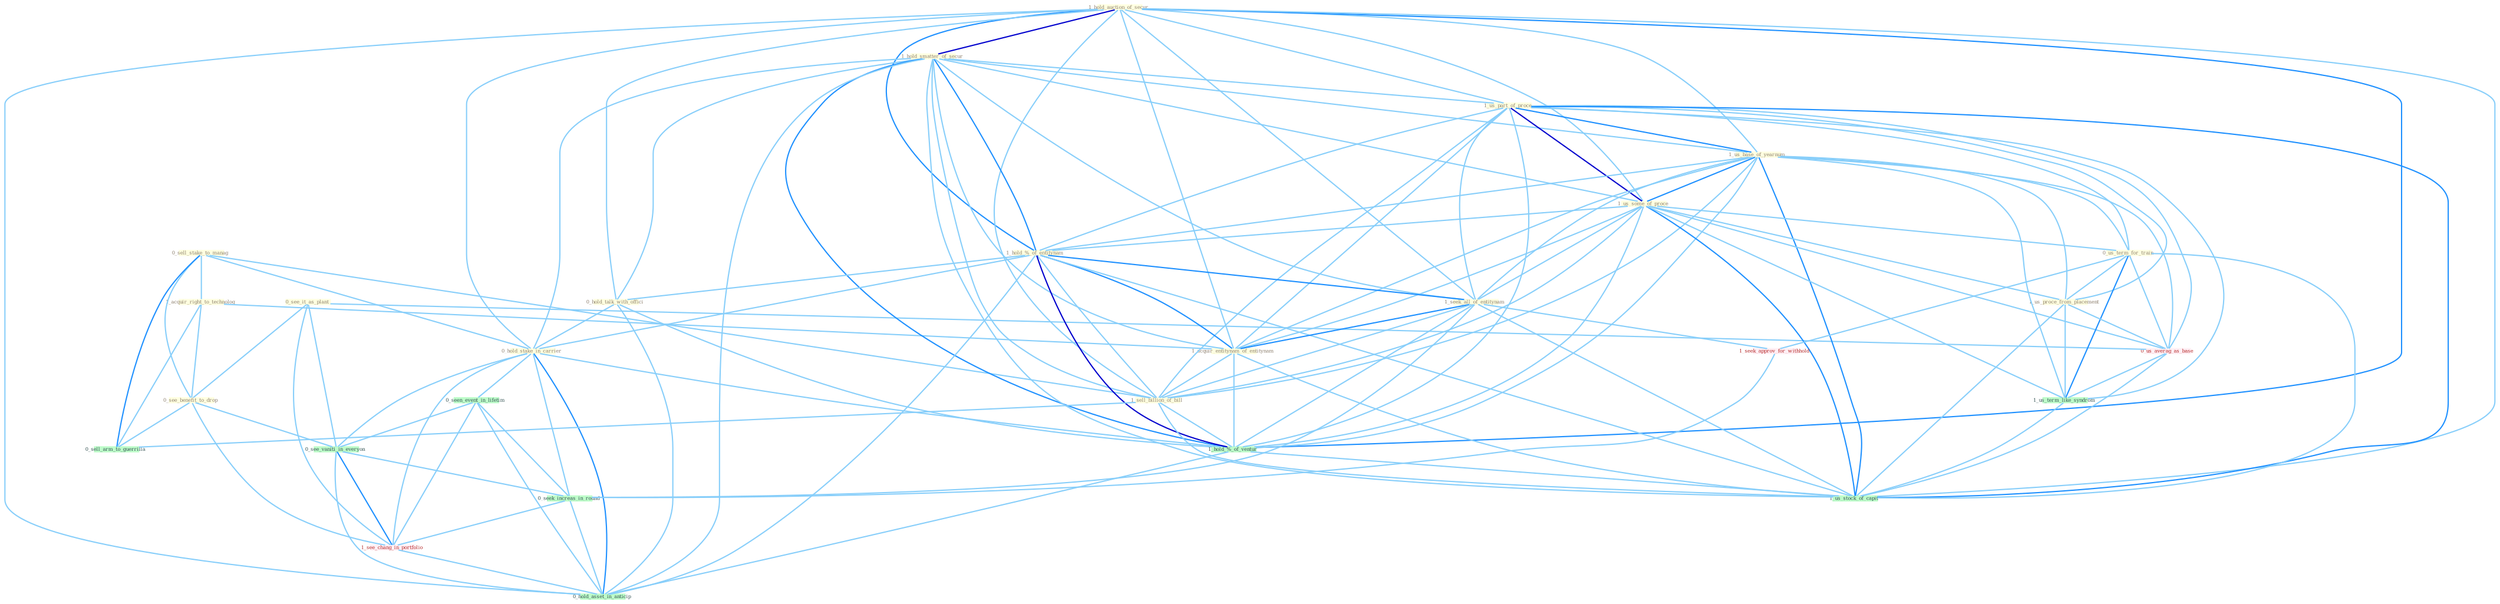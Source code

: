 Graph G{ 
    node
    [shape=polygon,style=filled,width=.5,height=.06,color="#BDFCC9",fixedsize=true,fontsize=4,
    fontcolor="#2f4f4f"];
    {node
    [color="#ffffe0", fontcolor="#8b7d6b"] "0_sell_stake_to_manag " "1_hold_auction_of_secur " "1_acquir_right_to_technolog " "0_see_it_as_plant " "1_hold_smatter_of_secur " "1_us_part_of_proce " "1_us_base_of_yearnum " "1_us_some_of_proce " "1_hold_%_of_entitynam " "0_us_term_for_train " "1_seek_all_of_entitynam " "0_see_benefit_to_drop " "1_us_proce_from_placement " "0_hold_talk_with_offici " "1_acquir_entitynam_of_entitynam " "0_hold_stake_in_carrier " "1_sell_billion_of_bill "}
{node [color="#fff0f5", fontcolor="#b22222"] "0_us_averag_as_base " "1_seek_approv_for_withhold " "1_see_chang_in_portfolio "}
edge [color="#B0E2FF"];

	"0_sell_stake_to_manag " -- "1_acquir_right_to_technolog " [w="1", color="#87cefa" ];
	"0_sell_stake_to_manag " -- "0_see_benefit_to_drop " [w="1", color="#87cefa" ];
	"0_sell_stake_to_manag " -- "0_hold_stake_in_carrier " [w="1", color="#87cefa" ];
	"0_sell_stake_to_manag " -- "1_sell_billion_of_bill " [w="1", color="#87cefa" ];
	"0_sell_stake_to_manag " -- "0_sell_arm_to_guerrilla " [w="2", color="#1e90ff" , len=0.8];
	"1_hold_auction_of_secur " -- "1_hold_smatter_of_secur " [w="3", color="#0000cd" , len=0.6];
	"1_hold_auction_of_secur " -- "1_us_part_of_proce " [w="1", color="#87cefa" ];
	"1_hold_auction_of_secur " -- "1_us_base_of_yearnum " [w="1", color="#87cefa" ];
	"1_hold_auction_of_secur " -- "1_us_some_of_proce " [w="1", color="#87cefa" ];
	"1_hold_auction_of_secur " -- "1_hold_%_of_entitynam " [w="2", color="#1e90ff" , len=0.8];
	"1_hold_auction_of_secur " -- "1_seek_all_of_entitynam " [w="1", color="#87cefa" ];
	"1_hold_auction_of_secur " -- "0_hold_talk_with_offici " [w="1", color="#87cefa" ];
	"1_hold_auction_of_secur " -- "1_acquir_entitynam_of_entitynam " [w="1", color="#87cefa" ];
	"1_hold_auction_of_secur " -- "0_hold_stake_in_carrier " [w="1", color="#87cefa" ];
	"1_hold_auction_of_secur " -- "1_sell_billion_of_bill " [w="1", color="#87cefa" ];
	"1_hold_auction_of_secur " -- "1_hold_%_of_ventur " [w="2", color="#1e90ff" , len=0.8];
	"1_hold_auction_of_secur " -- "1_us_stock_of_capit " [w="1", color="#87cefa" ];
	"1_hold_auction_of_secur " -- "0_hold_asset_in_anticip " [w="1", color="#87cefa" ];
	"1_acquir_right_to_technolog " -- "0_see_benefit_to_drop " [w="1", color="#87cefa" ];
	"1_acquir_right_to_technolog " -- "1_acquir_entitynam_of_entitynam " [w="1", color="#87cefa" ];
	"1_acquir_right_to_technolog " -- "0_sell_arm_to_guerrilla " [w="1", color="#87cefa" ];
	"0_see_it_as_plant " -- "0_see_benefit_to_drop " [w="1", color="#87cefa" ];
	"0_see_it_as_plant " -- "0_us_averag_as_base " [w="1", color="#87cefa" ];
	"0_see_it_as_plant " -- "0_see_vaniti_in_everyon " [w="1", color="#87cefa" ];
	"0_see_it_as_plant " -- "1_see_chang_in_portfolio " [w="1", color="#87cefa" ];
	"1_hold_smatter_of_secur " -- "1_us_part_of_proce " [w="1", color="#87cefa" ];
	"1_hold_smatter_of_secur " -- "1_us_base_of_yearnum " [w="1", color="#87cefa" ];
	"1_hold_smatter_of_secur " -- "1_us_some_of_proce " [w="1", color="#87cefa" ];
	"1_hold_smatter_of_secur " -- "1_hold_%_of_entitynam " [w="2", color="#1e90ff" , len=0.8];
	"1_hold_smatter_of_secur " -- "1_seek_all_of_entitynam " [w="1", color="#87cefa" ];
	"1_hold_smatter_of_secur " -- "0_hold_talk_with_offici " [w="1", color="#87cefa" ];
	"1_hold_smatter_of_secur " -- "1_acquir_entitynam_of_entitynam " [w="1", color="#87cefa" ];
	"1_hold_smatter_of_secur " -- "0_hold_stake_in_carrier " [w="1", color="#87cefa" ];
	"1_hold_smatter_of_secur " -- "1_sell_billion_of_bill " [w="1", color="#87cefa" ];
	"1_hold_smatter_of_secur " -- "1_hold_%_of_ventur " [w="2", color="#1e90ff" , len=0.8];
	"1_hold_smatter_of_secur " -- "1_us_stock_of_capit " [w="1", color="#87cefa" ];
	"1_hold_smatter_of_secur " -- "0_hold_asset_in_anticip " [w="1", color="#87cefa" ];
	"1_us_part_of_proce " -- "1_us_base_of_yearnum " [w="2", color="#1e90ff" , len=0.8];
	"1_us_part_of_proce " -- "1_us_some_of_proce " [w="3", color="#0000cd" , len=0.6];
	"1_us_part_of_proce " -- "1_hold_%_of_entitynam " [w="1", color="#87cefa" ];
	"1_us_part_of_proce " -- "0_us_term_for_train " [w="1", color="#87cefa" ];
	"1_us_part_of_proce " -- "1_seek_all_of_entitynam " [w="1", color="#87cefa" ];
	"1_us_part_of_proce " -- "1_us_proce_from_placement " [w="1", color="#87cefa" ];
	"1_us_part_of_proce " -- "1_acquir_entitynam_of_entitynam " [w="1", color="#87cefa" ];
	"1_us_part_of_proce " -- "1_sell_billion_of_bill " [w="1", color="#87cefa" ];
	"1_us_part_of_proce " -- "0_us_averag_as_base " [w="1", color="#87cefa" ];
	"1_us_part_of_proce " -- "1_us_term_like_syndrom " [w="1", color="#87cefa" ];
	"1_us_part_of_proce " -- "1_hold_%_of_ventur " [w="1", color="#87cefa" ];
	"1_us_part_of_proce " -- "1_us_stock_of_capit " [w="2", color="#1e90ff" , len=0.8];
	"1_us_base_of_yearnum " -- "1_us_some_of_proce " [w="2", color="#1e90ff" , len=0.8];
	"1_us_base_of_yearnum " -- "1_hold_%_of_entitynam " [w="1", color="#87cefa" ];
	"1_us_base_of_yearnum " -- "0_us_term_for_train " [w="1", color="#87cefa" ];
	"1_us_base_of_yearnum " -- "1_seek_all_of_entitynam " [w="1", color="#87cefa" ];
	"1_us_base_of_yearnum " -- "1_us_proce_from_placement " [w="1", color="#87cefa" ];
	"1_us_base_of_yearnum " -- "1_acquir_entitynam_of_entitynam " [w="1", color="#87cefa" ];
	"1_us_base_of_yearnum " -- "1_sell_billion_of_bill " [w="1", color="#87cefa" ];
	"1_us_base_of_yearnum " -- "0_us_averag_as_base " [w="1", color="#87cefa" ];
	"1_us_base_of_yearnum " -- "1_us_term_like_syndrom " [w="1", color="#87cefa" ];
	"1_us_base_of_yearnum " -- "1_hold_%_of_ventur " [w="1", color="#87cefa" ];
	"1_us_base_of_yearnum " -- "1_us_stock_of_capit " [w="2", color="#1e90ff" , len=0.8];
	"1_us_some_of_proce " -- "1_hold_%_of_entitynam " [w="1", color="#87cefa" ];
	"1_us_some_of_proce " -- "0_us_term_for_train " [w="1", color="#87cefa" ];
	"1_us_some_of_proce " -- "1_seek_all_of_entitynam " [w="1", color="#87cefa" ];
	"1_us_some_of_proce " -- "1_us_proce_from_placement " [w="1", color="#87cefa" ];
	"1_us_some_of_proce " -- "1_acquir_entitynam_of_entitynam " [w="1", color="#87cefa" ];
	"1_us_some_of_proce " -- "1_sell_billion_of_bill " [w="1", color="#87cefa" ];
	"1_us_some_of_proce " -- "0_us_averag_as_base " [w="1", color="#87cefa" ];
	"1_us_some_of_proce " -- "1_us_term_like_syndrom " [w="1", color="#87cefa" ];
	"1_us_some_of_proce " -- "1_hold_%_of_ventur " [w="1", color="#87cefa" ];
	"1_us_some_of_proce " -- "1_us_stock_of_capit " [w="2", color="#1e90ff" , len=0.8];
	"1_hold_%_of_entitynam " -- "1_seek_all_of_entitynam " [w="2", color="#1e90ff" , len=0.8];
	"1_hold_%_of_entitynam " -- "0_hold_talk_with_offici " [w="1", color="#87cefa" ];
	"1_hold_%_of_entitynam " -- "1_acquir_entitynam_of_entitynam " [w="2", color="#1e90ff" , len=0.8];
	"1_hold_%_of_entitynam " -- "0_hold_stake_in_carrier " [w="1", color="#87cefa" ];
	"1_hold_%_of_entitynam " -- "1_sell_billion_of_bill " [w="1", color="#87cefa" ];
	"1_hold_%_of_entitynam " -- "1_hold_%_of_ventur " [w="3", color="#0000cd" , len=0.6];
	"1_hold_%_of_entitynam " -- "1_us_stock_of_capit " [w="1", color="#87cefa" ];
	"1_hold_%_of_entitynam " -- "0_hold_asset_in_anticip " [w="1", color="#87cefa" ];
	"0_us_term_for_train " -- "1_us_proce_from_placement " [w="1", color="#87cefa" ];
	"0_us_term_for_train " -- "0_us_averag_as_base " [w="1", color="#87cefa" ];
	"0_us_term_for_train " -- "1_us_term_like_syndrom " [w="2", color="#1e90ff" , len=0.8];
	"0_us_term_for_train " -- "1_seek_approv_for_withhold " [w="1", color="#87cefa" ];
	"0_us_term_for_train " -- "1_us_stock_of_capit " [w="1", color="#87cefa" ];
	"1_seek_all_of_entitynam " -- "1_acquir_entitynam_of_entitynam " [w="2", color="#1e90ff" , len=0.8];
	"1_seek_all_of_entitynam " -- "1_sell_billion_of_bill " [w="1", color="#87cefa" ];
	"1_seek_all_of_entitynam " -- "1_seek_approv_for_withhold " [w="1", color="#87cefa" ];
	"1_seek_all_of_entitynam " -- "1_hold_%_of_ventur " [w="1", color="#87cefa" ];
	"1_seek_all_of_entitynam " -- "0_seek_increas_in_round " [w="1", color="#87cefa" ];
	"1_seek_all_of_entitynam " -- "1_us_stock_of_capit " [w="1", color="#87cefa" ];
	"0_see_benefit_to_drop " -- "0_see_vaniti_in_everyon " [w="1", color="#87cefa" ];
	"0_see_benefit_to_drop " -- "0_sell_arm_to_guerrilla " [w="1", color="#87cefa" ];
	"0_see_benefit_to_drop " -- "1_see_chang_in_portfolio " [w="1", color="#87cefa" ];
	"1_us_proce_from_placement " -- "0_us_averag_as_base " [w="1", color="#87cefa" ];
	"1_us_proce_from_placement " -- "1_us_term_like_syndrom " [w="1", color="#87cefa" ];
	"1_us_proce_from_placement " -- "1_us_stock_of_capit " [w="1", color="#87cefa" ];
	"0_hold_talk_with_offici " -- "0_hold_stake_in_carrier " [w="1", color="#87cefa" ];
	"0_hold_talk_with_offici " -- "1_hold_%_of_ventur " [w="1", color="#87cefa" ];
	"0_hold_talk_with_offici " -- "0_hold_asset_in_anticip " [w="1", color="#87cefa" ];
	"1_acquir_entitynam_of_entitynam " -- "1_sell_billion_of_bill " [w="1", color="#87cefa" ];
	"1_acquir_entitynam_of_entitynam " -- "1_hold_%_of_ventur " [w="1", color="#87cefa" ];
	"1_acquir_entitynam_of_entitynam " -- "1_us_stock_of_capit " [w="1", color="#87cefa" ];
	"0_hold_stake_in_carrier " -- "0_seen_event_in_lifetim " [w="1", color="#87cefa" ];
	"0_hold_stake_in_carrier " -- "1_hold_%_of_ventur " [w="1", color="#87cefa" ];
	"0_hold_stake_in_carrier " -- "0_see_vaniti_in_everyon " [w="1", color="#87cefa" ];
	"0_hold_stake_in_carrier " -- "0_seek_increas_in_round " [w="1", color="#87cefa" ];
	"0_hold_stake_in_carrier " -- "1_see_chang_in_portfolio " [w="1", color="#87cefa" ];
	"0_hold_stake_in_carrier " -- "0_hold_asset_in_anticip " [w="2", color="#1e90ff" , len=0.8];
	"1_sell_billion_of_bill " -- "1_hold_%_of_ventur " [w="1", color="#87cefa" ];
	"1_sell_billion_of_bill " -- "0_sell_arm_to_guerrilla " [w="1", color="#87cefa" ];
	"1_sell_billion_of_bill " -- "1_us_stock_of_capit " [w="1", color="#87cefa" ];
	"0_seen_event_in_lifetim " -- "0_see_vaniti_in_everyon " [w="1", color="#87cefa" ];
	"0_seen_event_in_lifetim " -- "0_seek_increas_in_round " [w="1", color="#87cefa" ];
	"0_seen_event_in_lifetim " -- "1_see_chang_in_portfolio " [w="1", color="#87cefa" ];
	"0_seen_event_in_lifetim " -- "0_hold_asset_in_anticip " [w="1", color="#87cefa" ];
	"0_us_averag_as_base " -- "1_us_term_like_syndrom " [w="1", color="#87cefa" ];
	"0_us_averag_as_base " -- "1_us_stock_of_capit " [w="1", color="#87cefa" ];
	"1_us_term_like_syndrom " -- "1_us_stock_of_capit " [w="1", color="#87cefa" ];
	"1_seek_approv_for_withhold " -- "0_seek_increas_in_round " [w="1", color="#87cefa" ];
	"1_hold_%_of_ventur " -- "1_us_stock_of_capit " [w="1", color="#87cefa" ];
	"1_hold_%_of_ventur " -- "0_hold_asset_in_anticip " [w="1", color="#87cefa" ];
	"0_see_vaniti_in_everyon " -- "0_seek_increas_in_round " [w="1", color="#87cefa" ];
	"0_see_vaniti_in_everyon " -- "1_see_chang_in_portfolio " [w="2", color="#1e90ff" , len=0.8];
	"0_see_vaniti_in_everyon " -- "0_hold_asset_in_anticip " [w="1", color="#87cefa" ];
	"0_seek_increas_in_round " -- "1_see_chang_in_portfolio " [w="1", color="#87cefa" ];
	"0_seek_increas_in_round " -- "0_hold_asset_in_anticip " [w="1", color="#87cefa" ];
	"1_see_chang_in_portfolio " -- "0_hold_asset_in_anticip " [w="1", color="#87cefa" ];
}